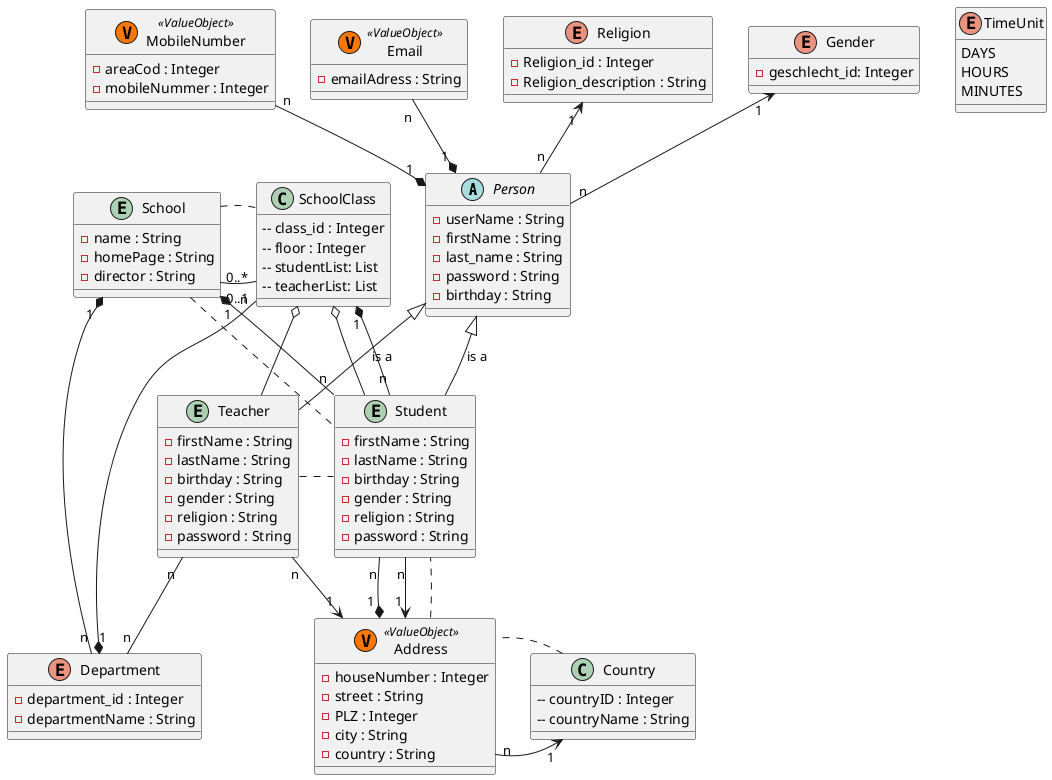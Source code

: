 @startuml
'https://plantuml.com/class-diagram

abstract class Person {
- userName : String
- firstName : String
- last_name : String
- password : String
- birthday : String
}

entity School {
- name : String
- homePage : String
- director : String
}

class Country{
-- countryID : Integer
-- countryName : String
}

class MobileNumber << (V, #FF7700) ValueObject >> {
- areaCod : Integer
- mobileNummer : Integer
}

class Address << (V, #FF7700) ValueObject >> {
- houseNumber : Integer
- street : String
- PLZ : Integer
- city : String
- country : String
}

entity Student {
   - firstName : String
   - lastName : String
   - birthday : String
   - gender : String
   - religion : String
   - password : String
}

entity Teacher {
 - firstName : String
   - lastName : String
   - birthday : String
   - gender : String
   - religion : String
   - password : String
}

class Email << (V, #FF7700) ValueObject >>{
- emailAdress : String
}

class SchoolClass {
-- class_id : Integer
-- floor : Integer
-- studentList: List
-- teacherList: List
}

enum Department {
- department_id : Integer
- departmentName : String
}

enum Religion {
- Religion_id : Integer
- Religion_description : String
}

enum Gender {
- geschlecht_id: Integer
}


enum TimeUnit {
DAYS
HOURS
MINUTES
}

Person <|-- Student : "is a"
Person <|-- Teacher : "is a"

SchoolClass "0..*" -- "0..1" School
SchoolClass o-- Student
SchoolClass o-- Teacher

Religion "1 " <-- "n" Person
Department "1 " *-- "n" SchoolClass
School "1 " *-- "n" Department
Email "n " --* "1 " Person
Address "n" --> "1" Country
MobileNumber "n " --* "1 " Person
Address "1 " <-- "n" Teacher
Address "1 " <-- "n" Student
Teacher "n " -- "n" Department
Student "n" --* "1" School
Student "n" --* "1" SchoolClass
Gender "1" <-- "n " Person
Student "n" --* "1 " Address
Teacher .right. Student
School .down. Student
SchoolClass .left. School
Address .right. Student
Country .right. Address



@enduml